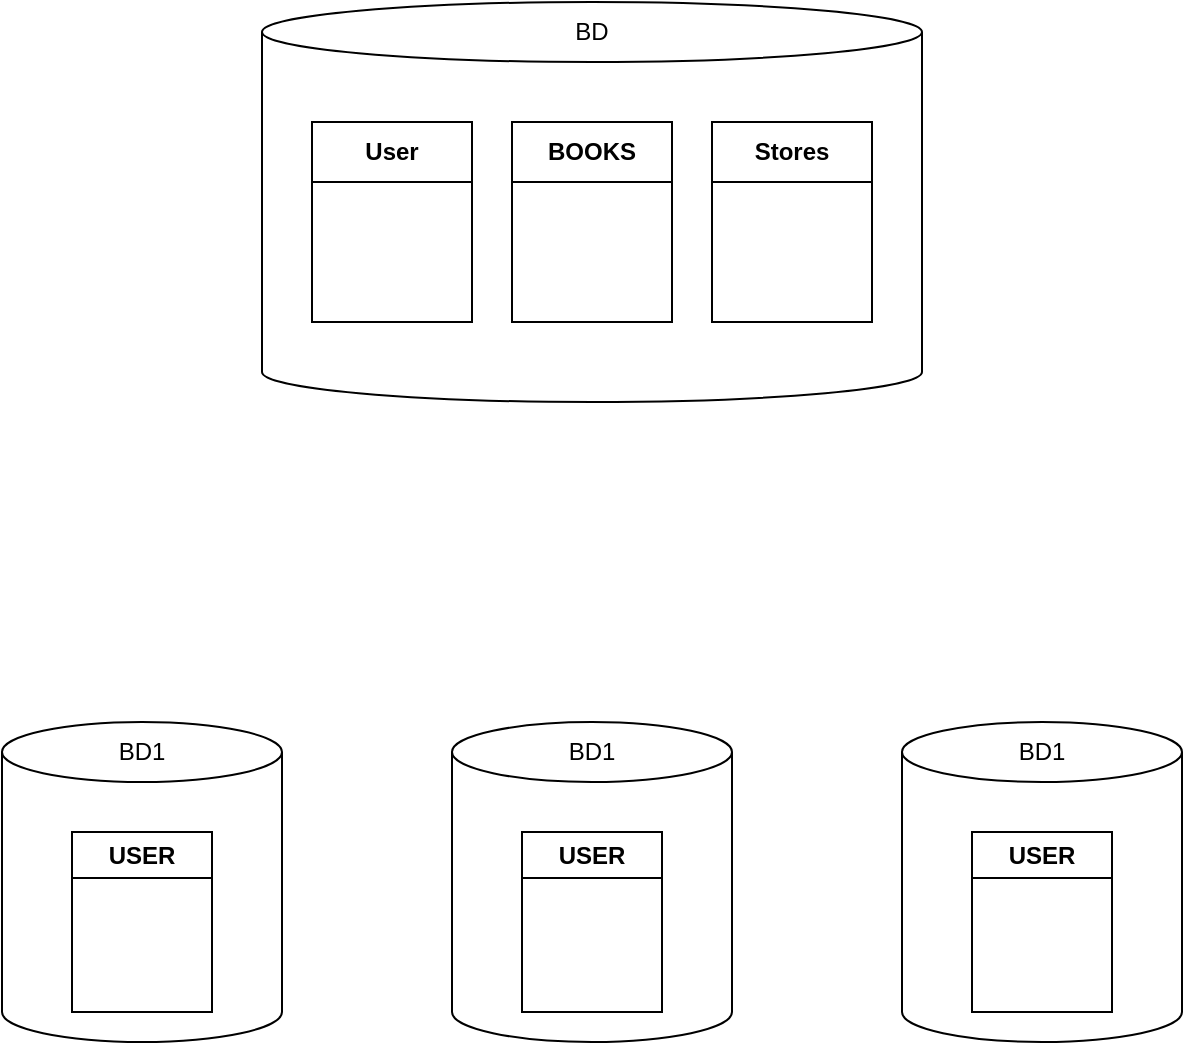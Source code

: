 <mxfile version="20.8.5" type="github">
  <diagram id="rvufnAlt21zzTY40ThZT" name="Page-1">
    <mxGraphModel dx="1434" dy="756" grid="1" gridSize="10" guides="1" tooltips="1" connect="1" arrows="1" fold="1" page="1" pageScale="1" pageWidth="850" pageHeight="1100" math="0" shadow="0">
      <root>
        <mxCell id="0" />
        <mxCell id="1" parent="0" />
        <mxCell id="zXwiSh8g8xGIUx75o5DV-7" value="" style="group" vertex="1" connectable="0" parent="1">
          <mxGeometry x="260" y="30" width="330" height="200" as="geometry" />
        </mxCell>
        <mxCell id="zXwiSh8g8xGIUx75o5DV-1" value="" style="shape=cylinder3;whiteSpace=wrap;html=1;boundedLbl=1;backgroundOutline=1;size=15;movable=1;resizable=1;rotatable=1;deletable=1;editable=1;connectable=1;" vertex="1" parent="zXwiSh8g8xGIUx75o5DV-7">
          <mxGeometry width="330" height="200" as="geometry" />
        </mxCell>
        <mxCell id="zXwiSh8g8xGIUx75o5DV-2" value="&lt;div&gt;User&lt;/div&gt;" style="swimlane;whiteSpace=wrap;html=1;startSize=30;" vertex="1" parent="zXwiSh8g8xGIUx75o5DV-7">
          <mxGeometry x="25" y="60" width="80" height="100" as="geometry" />
        </mxCell>
        <mxCell id="zXwiSh8g8xGIUx75o5DV-4" value="BOOKS" style="swimlane;whiteSpace=wrap;html=1;startSize=30;" vertex="1" parent="zXwiSh8g8xGIUx75o5DV-7">
          <mxGeometry x="125" y="60" width="80" height="100" as="geometry" />
        </mxCell>
        <mxCell id="zXwiSh8g8xGIUx75o5DV-5" value="Stores" style="swimlane;whiteSpace=wrap;html=1;startSize=30;" vertex="1" parent="zXwiSh8g8xGIUx75o5DV-7">
          <mxGeometry x="225" y="60" width="80" height="100" as="geometry" />
        </mxCell>
        <mxCell id="zXwiSh8g8xGIUx75o5DV-8" value="BD" style="text;html=1;strokeColor=none;fillColor=none;align=center;verticalAlign=middle;whiteSpace=wrap;rounded=0;" vertex="1" parent="zXwiSh8g8xGIUx75o5DV-7">
          <mxGeometry x="135" width="60" height="30" as="geometry" />
        </mxCell>
        <mxCell id="zXwiSh8g8xGIUx75o5DV-12" value="" style="group" vertex="1" connectable="0" parent="1">
          <mxGeometry x="130" y="390" width="140" height="160" as="geometry" />
        </mxCell>
        <mxCell id="zXwiSh8g8xGIUx75o5DV-9" value="" style="shape=cylinder3;whiteSpace=wrap;html=1;boundedLbl=1;backgroundOutline=1;size=15;" vertex="1" parent="zXwiSh8g8xGIUx75o5DV-12">
          <mxGeometry width="140" height="160" as="geometry" />
        </mxCell>
        <mxCell id="zXwiSh8g8xGIUx75o5DV-10" value="&lt;div&gt;BD1&lt;/div&gt;" style="text;html=1;strokeColor=none;fillColor=none;align=center;verticalAlign=middle;whiteSpace=wrap;rounded=0;" vertex="1" parent="zXwiSh8g8xGIUx75o5DV-12">
          <mxGeometry x="40" width="60" height="30" as="geometry" />
        </mxCell>
        <mxCell id="zXwiSh8g8xGIUx75o5DV-11" value="&lt;div&gt;USER&lt;/div&gt;" style="swimlane;whiteSpace=wrap;html=1;startSize=23;" vertex="1" parent="zXwiSh8g8xGIUx75o5DV-12">
          <mxGeometry x="35" y="55" width="70" height="90" as="geometry" />
        </mxCell>
        <mxCell id="zXwiSh8g8xGIUx75o5DV-13" value="" style="group" vertex="1" connectable="0" parent="1">
          <mxGeometry x="355" y="390" width="140" height="160" as="geometry" />
        </mxCell>
        <mxCell id="zXwiSh8g8xGIUx75o5DV-14" value="" style="shape=cylinder3;whiteSpace=wrap;html=1;boundedLbl=1;backgroundOutline=1;size=15;" vertex="1" parent="zXwiSh8g8xGIUx75o5DV-13">
          <mxGeometry width="140" height="160" as="geometry" />
        </mxCell>
        <mxCell id="zXwiSh8g8xGIUx75o5DV-15" value="&lt;div&gt;BD1&lt;/div&gt;" style="text;html=1;strokeColor=none;fillColor=none;align=center;verticalAlign=middle;whiteSpace=wrap;rounded=0;" vertex="1" parent="zXwiSh8g8xGIUx75o5DV-13">
          <mxGeometry x="40" width="60" height="30" as="geometry" />
        </mxCell>
        <mxCell id="zXwiSh8g8xGIUx75o5DV-16" value="&lt;div&gt;USER&lt;/div&gt;" style="swimlane;whiteSpace=wrap;html=1;startSize=23;" vertex="1" parent="zXwiSh8g8xGIUx75o5DV-13">
          <mxGeometry x="35" y="55" width="70" height="90" as="geometry" />
        </mxCell>
        <mxCell id="zXwiSh8g8xGIUx75o5DV-17" value="" style="group" vertex="1" connectable="0" parent="1">
          <mxGeometry x="580" y="390" width="140" height="160" as="geometry" />
        </mxCell>
        <mxCell id="zXwiSh8g8xGIUx75o5DV-18" value="" style="shape=cylinder3;whiteSpace=wrap;html=1;boundedLbl=1;backgroundOutline=1;size=15;" vertex="1" parent="zXwiSh8g8xGIUx75o5DV-17">
          <mxGeometry width="140" height="160" as="geometry" />
        </mxCell>
        <mxCell id="zXwiSh8g8xGIUx75o5DV-19" value="&lt;div&gt;BD1&lt;/div&gt;" style="text;html=1;strokeColor=none;fillColor=none;align=center;verticalAlign=middle;whiteSpace=wrap;rounded=0;" vertex="1" parent="zXwiSh8g8xGIUx75o5DV-17">
          <mxGeometry x="40" width="60" height="30" as="geometry" />
        </mxCell>
        <mxCell id="zXwiSh8g8xGIUx75o5DV-20" value="&lt;div&gt;USER&lt;/div&gt;" style="swimlane;whiteSpace=wrap;html=1;startSize=23;" vertex="1" parent="zXwiSh8g8xGIUx75o5DV-17">
          <mxGeometry x="35" y="55" width="70" height="90" as="geometry" />
        </mxCell>
      </root>
    </mxGraphModel>
  </diagram>
</mxfile>
